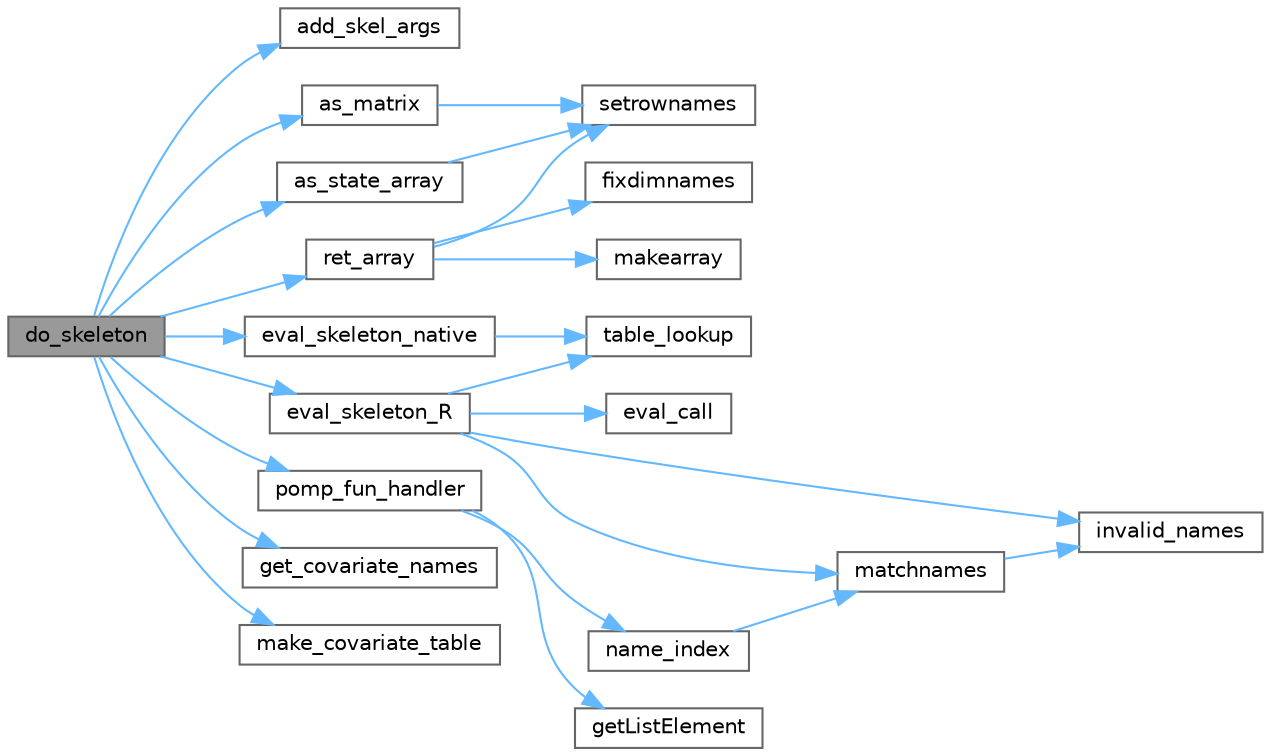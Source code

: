 digraph "do_skeleton"
{
 // LATEX_PDF_SIZE
  bgcolor="transparent";
  edge [fontname=Helvetica,fontsize=10,labelfontname=Helvetica,labelfontsize=10];
  node [fontname=Helvetica,fontsize=10,shape=box,height=0.2,width=0.4];
  rankdir="LR";
  Node1 [id="Node000001",label="do_skeleton",height=0.2,width=0.4,color="gray40", fillcolor="grey60", style="filled", fontcolor="black",tooltip=" "];
  Node1 -> Node2 [id="edge1_Node000001_Node000002",color="steelblue1",style="solid",tooltip=" "];
  Node2 [id="Node000002",label="add_skel_args",height=0.2,width=0.4,color="grey40", fillcolor="white", style="filled",URL="$skeleton_8c.html#a82ea4779fc1cc65f27c3546cbb6669c8",tooltip=" "];
  Node1 -> Node3 [id="edge2_Node000001_Node000003",color="steelblue1",style="solid",tooltip=" "];
  Node3 [id="Node000003",label="as_matrix",height=0.2,width=0.4,color="grey40", fillcolor="white", style="filled",URL="$pomp__defines_8h.html#ad396407a99088c710b270a9c1dc3aa9d",tooltip=" "];
  Node3 -> Node4 [id="edge3_Node000003_Node000004",color="steelblue1",style="solid",tooltip=" "];
  Node4 [id="Node000004",label="setrownames",height=0.2,width=0.4,color="grey40", fillcolor="white", style="filled",URL="$pomp__defines_8h.html#a26453e4cfff7ec27ff31d617583dcae4",tooltip=" "];
  Node1 -> Node5 [id="edge4_Node000001_Node000005",color="steelblue1",style="solid",tooltip=" "];
  Node5 [id="Node000005",label="as_state_array",height=0.2,width=0.4,color="grey40", fillcolor="white", style="filled",URL="$pomp__defines_8h.html#a8b775a55898690bdc11c348d0b5dc8c1",tooltip=" "];
  Node5 -> Node4 [id="edge5_Node000005_Node000004",color="steelblue1",style="solid",tooltip=" "];
  Node1 -> Node6 [id="edge6_Node000001_Node000006",color="steelblue1",style="solid",tooltip=" "];
  Node6 [id="Node000006",label="eval_skeleton_native",height=0.2,width=0.4,color="grey40", fillcolor="white", style="filled",URL="$skeleton_8c.html#a4c519c3f1f7ceca7aae16c0aa702cfeb",tooltip=" "];
  Node6 -> Node7 [id="edge7_Node000006_Node000007",color="steelblue1",style="solid",tooltip=" "];
  Node7 [id="Node000007",label="table_lookup",height=0.2,width=0.4,color="grey40", fillcolor="white", style="filled",URL="$lookup__table_8c.html#a036b9fb7cfc62e3984889f95024971a0",tooltip=" "];
  Node1 -> Node8 [id="edge8_Node000001_Node000008",color="steelblue1",style="solid",tooltip=" "];
  Node8 [id="Node000008",label="eval_skeleton_R",height=0.2,width=0.4,color="grey40", fillcolor="white", style="filled",URL="$skeleton_8c.html#ab5870e93076f917246e64740c1416a05",tooltip=" "];
  Node8 -> Node9 [id="edge9_Node000008_Node000009",color="steelblue1",style="solid",tooltip=" "];
  Node9 [id="Node000009",label="eval_call",height=0.2,width=0.4,color="grey40", fillcolor="white", style="filled",URL="$skeleton_8c.html#a9e133b8f86812dcd3682439751eaef63",tooltip=" "];
  Node8 -> Node10 [id="edge10_Node000008_Node000010",color="steelblue1",style="solid",tooltip=" "];
  Node10 [id="Node000010",label="invalid_names",height=0.2,width=0.4,color="grey40", fillcolor="white", style="filled",URL="$pomp__defines_8h.html#ac56010c8d35a155162376d066856f663",tooltip=" "];
  Node8 -> Node11 [id="edge11_Node000008_Node000011",color="steelblue1",style="solid",tooltip=" "];
  Node11 [id="Node000011",label="matchnames",height=0.2,width=0.4,color="grey40", fillcolor="white", style="filled",URL="$pomp__defines_8h.html#a76a484fb785e5a4b35f15e41a1b8fc1b",tooltip=" "];
  Node11 -> Node10 [id="edge12_Node000011_Node000010",color="steelblue1",style="solid",tooltip=" "];
  Node8 -> Node7 [id="edge13_Node000008_Node000007",color="steelblue1",style="solid",tooltip=" "];
  Node1 -> Node12 [id="edge14_Node000001_Node000012",color="steelblue1",style="solid",tooltip=" "];
  Node12 [id="Node000012",label="get_covariate_names",height=0.2,width=0.4,color="grey40", fillcolor="white", style="filled",URL="$lookup__table_8c.html#aa7a80c78f9ef26859eea09b5299e702b",tooltip=" "];
  Node1 -> Node13 [id="edge15_Node000001_Node000013",color="steelblue1",style="solid",tooltip=" "];
  Node13 [id="Node000013",label="make_covariate_table",height=0.2,width=0.4,color="grey40", fillcolor="white", style="filled",URL="$lookup__table_8c.html#a1e57a24640cb0d9f6f8d55e02c3d553f",tooltip=" "];
  Node1 -> Node14 [id="edge16_Node000001_Node000014",color="steelblue1",style="solid",tooltip=" "];
  Node14 [id="Node000014",label="pomp_fun_handler",height=0.2,width=0.4,color="grey40", fillcolor="white", style="filled",URL="$pomp__fun_8c.html#a94db08f2d9f751e7832aaadb5ae6920e",tooltip=" "];
  Node14 -> Node15 [id="edge17_Node000014_Node000015",color="steelblue1",style="solid",tooltip=" "];
  Node15 [id="Node000015",label="getListElement",height=0.2,width=0.4,color="grey40", fillcolor="white", style="filled",URL="$pomp__defines_8h.html#ab39b1553739e35037c2a8846ba65594f",tooltip=" "];
  Node14 -> Node16 [id="edge18_Node000014_Node000016",color="steelblue1",style="solid",tooltip=" "];
  Node16 [id="Node000016",label="name_index",height=0.2,width=0.4,color="grey40", fillcolor="white", style="filled",URL="$pomp__fun_8c.html#ad3048ea27b0cd1af35870f0b0db5228e",tooltip=" "];
  Node16 -> Node11 [id="edge19_Node000016_Node000011",color="steelblue1",style="solid",tooltip=" "];
  Node1 -> Node17 [id="edge20_Node000001_Node000017",color="steelblue1",style="solid",tooltip=" "];
  Node17 [id="Node000017",label="ret_array",height=0.2,width=0.4,color="grey40", fillcolor="white", style="filled",URL="$skeleton_8c.html#a53b6db198caa0f42fbbccb00bc27a12e",tooltip=" "];
  Node17 -> Node18 [id="edge21_Node000017_Node000018",color="steelblue1",style="solid",tooltip=" "];
  Node18 [id="Node000018",label="fixdimnames",height=0.2,width=0.4,color="grey40", fillcolor="white", style="filled",URL="$pomp__defines_8h.html#a263b864ea80d9008e4c96ffe013f1dff",tooltip=" "];
  Node17 -> Node19 [id="edge22_Node000017_Node000019",color="steelblue1",style="solid",tooltip=" "];
  Node19 [id="Node000019",label="makearray",height=0.2,width=0.4,color="grey40", fillcolor="white", style="filled",URL="$pomp__defines_8h.html#a8ab2bdfb97326c698544007bd60c1a49",tooltip=" "];
  Node17 -> Node4 [id="edge23_Node000017_Node000004",color="steelblue1",style="solid",tooltip=" "];
}
